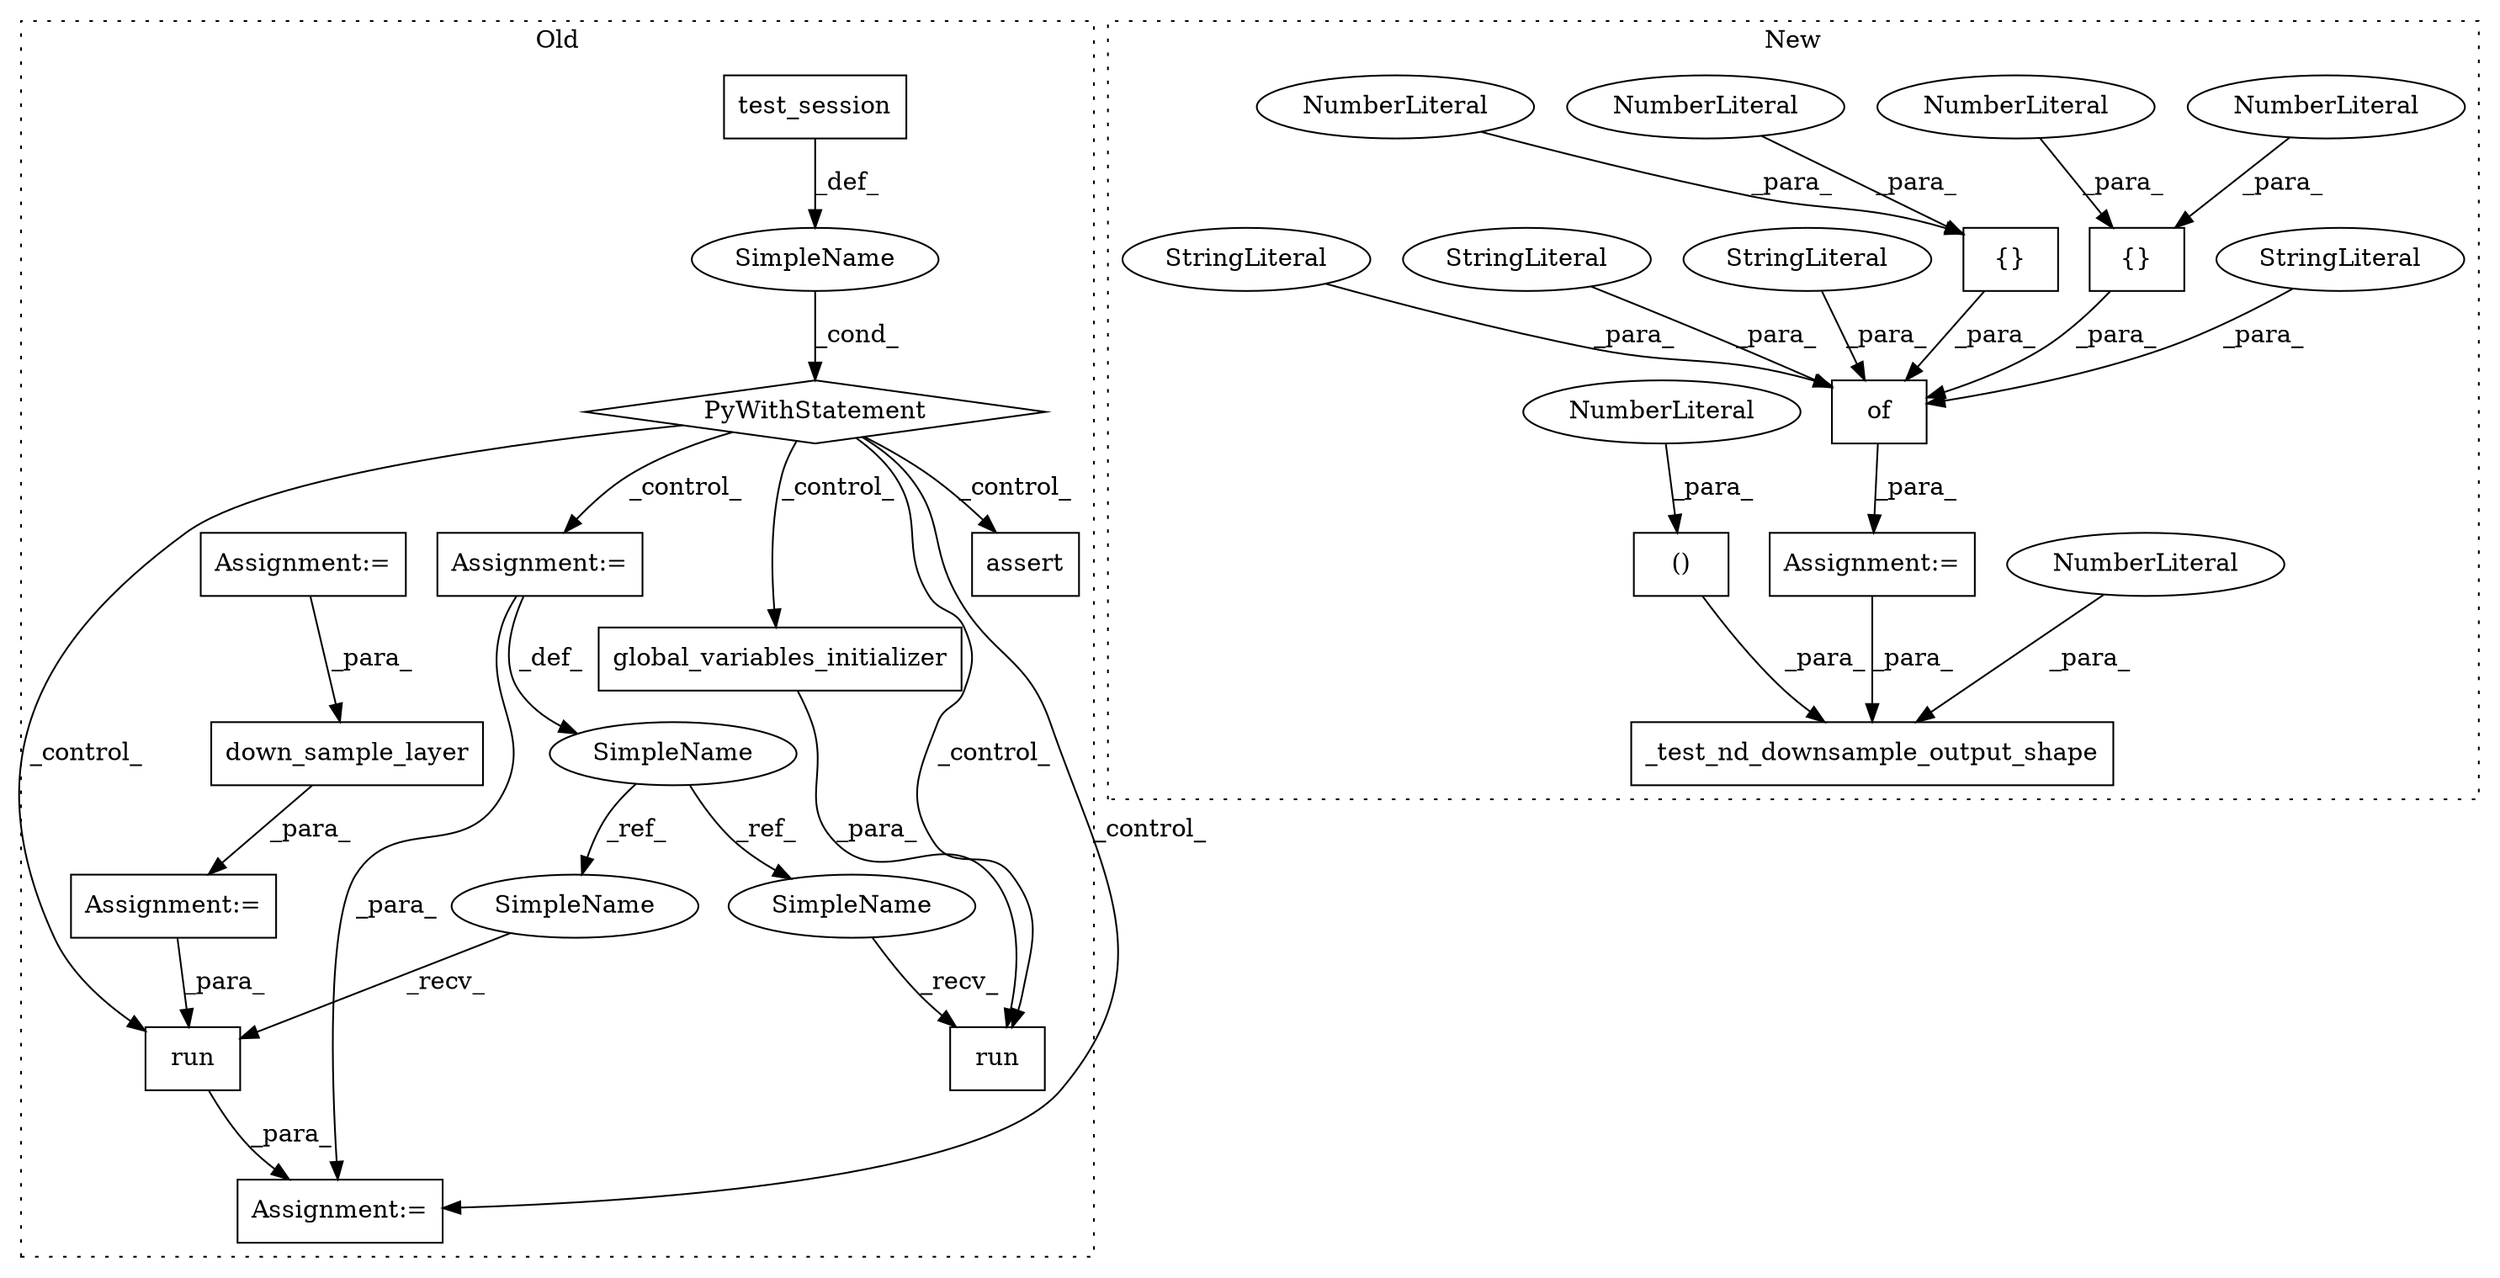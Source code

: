 digraph G {
subgraph cluster0 {
1 [label="down_sample_layer" a="32" s="3975,3994" l="18,1" shape="box"];
6 [label="run" a="32" s="4154,4179" l="4,1" shape="box"];
7 [label="SimpleName" a="42" s="" l="" shape="ellipse"];
8 [label="PyWithStatement" a="104" s="4031,4060" l="10,2" shape="diamond"];
9 [label="run" a="32" s="4091,4136" l="4,1" shape="box"];
10 [label="SimpleName" a="42" s="4074" l="4" shape="ellipse"];
11 [label="test_session" a="32" s="4046" l="14" shape="box"];
16 [label="global_variables_initializer" a="32" s="4106" l="30" shape="box"];
17 [label="Assignment:=" a="7" s="3974" l="1" shape="box"];
18 [label="Assignment:=" a="7" s="3872" l="1" shape="box"];
19 [label="Assignment:=" a="7" s="4074" l="4" shape="box"];
20 [label="Assignment:=" a="7" s="4148" l="1" shape="box"];
29 [label="assert" a="32" s="4193,4269" l="22,1" shape="box"];
30 [label="SimpleName" a="42" s="4149" l="4" shape="ellipse"];
31 [label="SimpleName" a="42" s="4086" l="4" shape="ellipse"];
label = "Old";
style="dotted";
}
subgraph cluster1 {
2 [label="{}" a="4" s="2962,2966" l="1,1" shape="box"];
3 [label="NumberLiteral" a="34" s="2965" l="1" shape="ellipse"];
4 [label="NumberLiteral" a="34" s="2963" l="1" shape="ellipse"];
5 [label="of" a="32" s="2918,2991" l="3,1" shape="box"];
12 [label="StringLiteral" a="45" s="2968" l="8" shape="ellipse"];
13 [label="StringLiteral" a="45" s="2928" l="10" shape="ellipse"];
14 [label="StringLiteral" a="45" s="2939" l="13" shape="ellipse"];
15 [label="StringLiteral" a="45" s="2921" l="6" shape="ellipse"];
21 [label="Assignment:=" a="7" s="2913" l="1" shape="box"];
22 [label="{}" a="4" s="2986,2990" l="1,1" shape="box"];
23 [label="NumberLiteral" a="34" s="2987" l="1" shape="ellipse"];
24 [label="NumberLiteral" a="34" s="2989" l="1" shape="ellipse"];
25 [label="_test_nd_downsample_output_shape" a="32" s="3003,3098" l="33,2" shape="box"];
26 [label="()" a="106" s="3055" l="43" shape="box"];
27 [label="NumberLiteral" a="34" s="3036" l="1" shape="ellipse"];
28 [label="NumberLiteral" a="34" s="3069" l="1" shape="ellipse"];
label = "New";
style="dotted";
}
1 -> 17 [label="_para_"];
2 -> 5 [label="_para_"];
3 -> 2 [label="_para_"];
4 -> 2 [label="_para_"];
5 -> 21 [label="_para_"];
6 -> 20 [label="_para_"];
7 -> 8 [label="_cond_"];
8 -> 16 [label="_control_"];
8 -> 6 [label="_control_"];
8 -> 19 [label="_control_"];
8 -> 20 [label="_control_"];
8 -> 29 [label="_control_"];
8 -> 9 [label="_control_"];
10 -> 30 [label="_ref_"];
10 -> 31 [label="_ref_"];
11 -> 7 [label="_def_"];
12 -> 5 [label="_para_"];
13 -> 5 [label="_para_"];
14 -> 5 [label="_para_"];
15 -> 5 [label="_para_"];
16 -> 9 [label="_para_"];
17 -> 6 [label="_para_"];
18 -> 1 [label="_para_"];
19 -> 10 [label="_def_"];
19 -> 20 [label="_para_"];
21 -> 25 [label="_para_"];
22 -> 5 [label="_para_"];
23 -> 22 [label="_para_"];
24 -> 22 [label="_para_"];
26 -> 25 [label="_para_"];
27 -> 25 [label="_para_"];
28 -> 26 [label="_para_"];
30 -> 6 [label="_recv_"];
31 -> 9 [label="_recv_"];
}